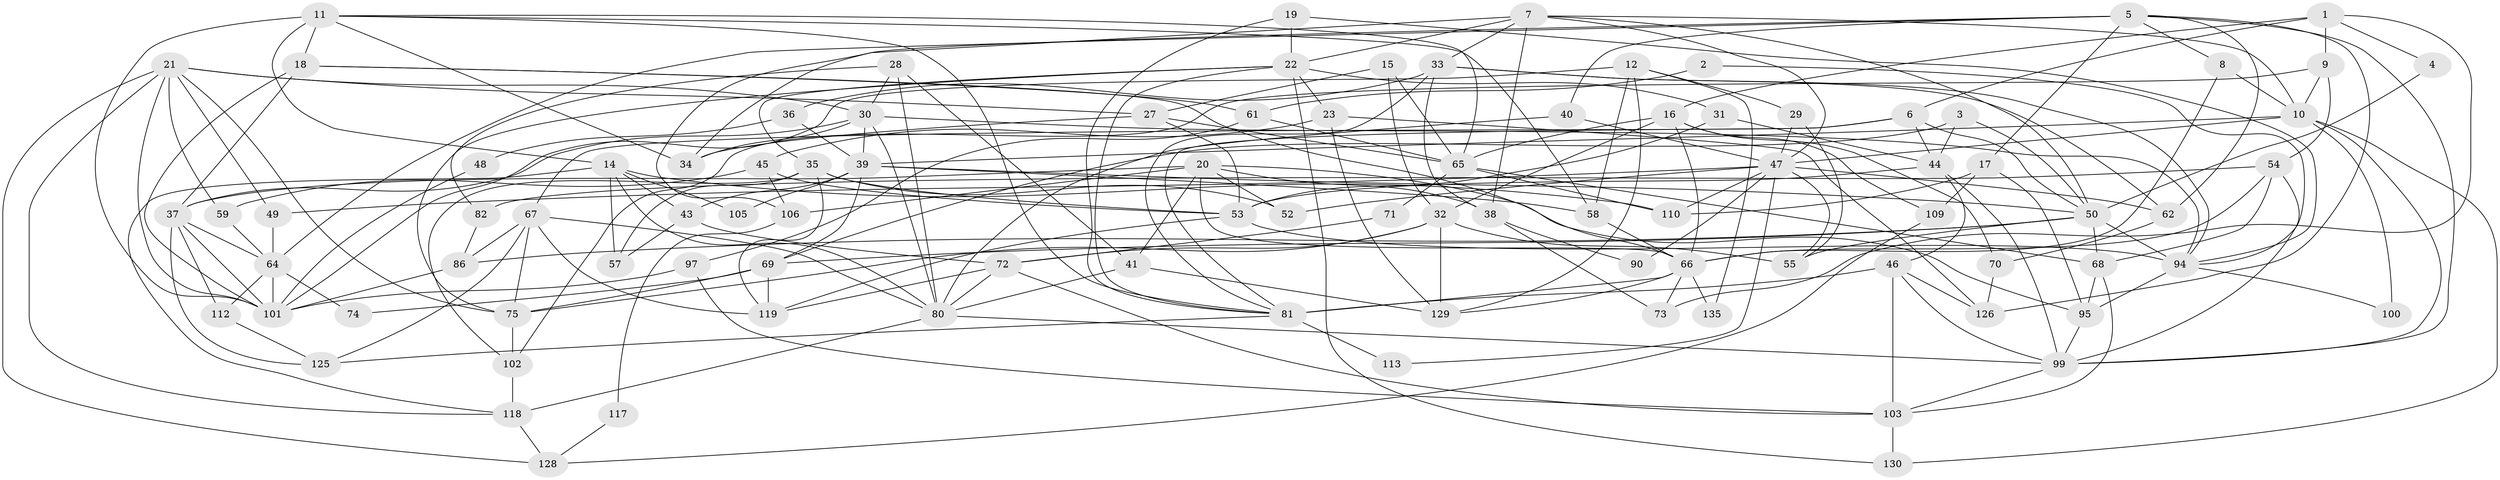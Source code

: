 // Generated by graph-tools (version 1.1) at 2025/23/03/03/25 07:23:57]
// undirected, 94 vertices, 229 edges
graph export_dot {
graph [start="1"]
  node [color=gray90,style=filled];
  1 [super="+60"];
  2;
  3;
  4;
  5 [super="+24"];
  6;
  7 [super="+13"];
  8;
  9;
  10 [super="+96"];
  11 [super="+91"];
  12 [super="+134"];
  14 [super="+26"];
  15;
  16 [super="+140"];
  17 [super="+136"];
  18 [super="+84"];
  19;
  20 [super="+88"];
  21 [super="+25"];
  22 [super="+63"];
  23;
  27 [super="+120"];
  28;
  29;
  30 [super="+93"];
  31;
  32 [super="+76"];
  33 [super="+116"];
  34 [super="+122"];
  35 [super="+123"];
  36;
  37 [super="+137"];
  38 [super="+42"];
  39 [super="+108"];
  40;
  41 [super="+79"];
  43;
  44 [super="+85"];
  45;
  46 [super="+56"];
  47 [super="+51"];
  48;
  49;
  50 [super="+127"];
  52 [super="+115"];
  53 [super="+89"];
  54 [super="+131"];
  55;
  57;
  58;
  59;
  61;
  62;
  64 [super="+111"];
  65 [super="+139"];
  66 [super="+124"];
  67 [super="+92"];
  68 [super="+77"];
  69 [super="+83"];
  70 [super="+78"];
  71;
  72 [super="+98"];
  73;
  74;
  75 [super="+114"];
  80 [super="+132"];
  81 [super="+104"];
  82;
  86 [super="+87"];
  90;
  94 [super="+138"];
  95 [super="+141"];
  97;
  99 [super="+121"];
  100;
  101 [super="+107"];
  102;
  103;
  105;
  106;
  109;
  110;
  112;
  113;
  117;
  118;
  119;
  125;
  126;
  128;
  129 [super="+133"];
  130;
  135;
  1 -- 6;
  1 -- 9;
  1 -- 4;
  1 -- 73;
  1 -- 16;
  2 -- 61;
  2 -- 94;
  3 -- 50;
  3 -- 69;
  3 -- 44;
  4 -- 50;
  5 -- 62;
  5 -- 106;
  5 -- 126;
  5 -- 64 [weight=2];
  5 -- 99;
  5 -- 8;
  5 -- 40;
  5 -- 17;
  6 -- 50;
  6 -- 44;
  6 -- 81;
  6 -- 67;
  7 -- 47;
  7 -- 50;
  7 -- 10;
  7 -- 22;
  7 -- 38;
  7 -- 34;
  7 -- 33;
  8 -- 66;
  8 -- 10;
  9 -- 10;
  9 -- 102;
  9 -- 54;
  10 -- 99;
  10 -- 47;
  10 -- 130;
  10 -- 100;
  10 -- 39;
  11 -- 14;
  11 -- 18;
  11 -- 58;
  11 -- 65;
  11 -- 101 [weight=2];
  11 -- 34;
  11 -- 81;
  12 -- 58;
  12 -- 129;
  12 -- 135;
  12 -- 101;
  12 -- 29;
  14 -- 80;
  14 -- 110;
  14 -- 105;
  14 -- 118;
  14 -- 57;
  14 -- 43;
  15 -- 32;
  15 -- 27;
  15 -- 65;
  16 -- 66;
  16 -- 32;
  16 -- 70;
  16 -- 65;
  16 -- 109;
  17 -- 95;
  17 -- 109;
  17 -- 110;
  18 -- 66;
  18 -- 61;
  18 -- 37;
  18 -- 101;
  19 -- 94;
  19 -- 81;
  19 -- 22;
  20 -- 66;
  20 -- 41;
  20 -- 37;
  20 -- 52;
  20 -- 106;
  20 -- 95;
  20 -- 38;
  21 -- 30;
  21 -- 49;
  21 -- 118;
  21 -- 101;
  21 -- 128;
  21 -- 59;
  21 -- 75;
  21 -- 27;
  22 -- 75;
  22 -- 31;
  22 -- 130;
  22 -- 81;
  22 -- 23;
  22 -- 35;
  23 -- 126;
  23 -- 45;
  23 -- 129;
  27 -- 34;
  27 -- 53;
  27 -- 65;
  28 -- 82;
  28 -- 80;
  28 -- 30;
  28 -- 41;
  29 -- 55;
  29 -- 47;
  30 -- 34;
  30 -- 80;
  30 -- 39;
  30 -- 94;
  30 -- 37;
  31 -- 53;
  31 -- 44;
  32 -- 75;
  32 -- 55;
  32 -- 72;
  32 -- 129;
  33 -- 94;
  33 -- 38;
  33 -- 81;
  33 -- 36;
  33 -- 62;
  35 -- 102;
  35 -- 52;
  35 -- 53;
  35 -- 119;
  35 -- 57;
  36 -- 48;
  36 -- 39;
  37 -- 64;
  37 -- 112;
  37 -- 125;
  37 -- 101;
  38 -- 73;
  38 -- 90;
  39 -- 50;
  39 -- 105;
  39 -- 69;
  39 -- 58;
  39 -- 43;
  40 -- 47;
  40 -- 80;
  41 -- 80;
  41 -- 129;
  43 -- 57;
  43 -- 72;
  44 -- 99;
  44 -- 46;
  44 -- 53;
  45 -- 53;
  45 -- 59;
  45 -- 106;
  46 -- 103;
  46 -- 99;
  46 -- 81;
  46 -- 126;
  47 -- 55;
  47 -- 49 [weight=2];
  47 -- 90;
  47 -- 110;
  47 -- 113;
  47 -- 62;
  47 -- 52;
  48 -- 101;
  49 -- 64;
  50 -- 86;
  50 -- 55;
  50 -- 94 [weight=2];
  50 -- 69;
  50 -- 68;
  53 -- 119;
  53 -- 94;
  54 -- 66;
  54 -- 99;
  54 -- 82;
  54 -- 68;
  58 -- 66;
  59 -- 64;
  61 -- 97;
  61 -- 65;
  62 -- 70;
  64 -- 101;
  64 -- 112;
  64 -- 74;
  65 -- 110;
  65 -- 68;
  65 -- 71;
  66 -- 135;
  66 -- 81;
  66 -- 73;
  66 -- 129;
  67 -- 119;
  67 -- 125;
  67 -- 75;
  67 -- 80;
  67 -- 86;
  68 -- 95;
  68 -- 103;
  69 -- 119;
  69 -- 74;
  69 -- 75;
  70 -- 126;
  71 -- 72;
  72 -- 103;
  72 -- 119;
  72 -- 80;
  75 -- 102;
  80 -- 118;
  80 -- 99;
  81 -- 113 [weight=2];
  81 -- 125;
  82 -- 86;
  86 -- 101;
  94 -- 100;
  94 -- 95 [weight=2];
  95 -- 99;
  97 -- 103;
  97 -- 101;
  99 -- 103;
  102 -- 118;
  103 -- 130;
  106 -- 117;
  109 -- 128;
  112 -- 125;
  117 -- 128;
  118 -- 128;
}

